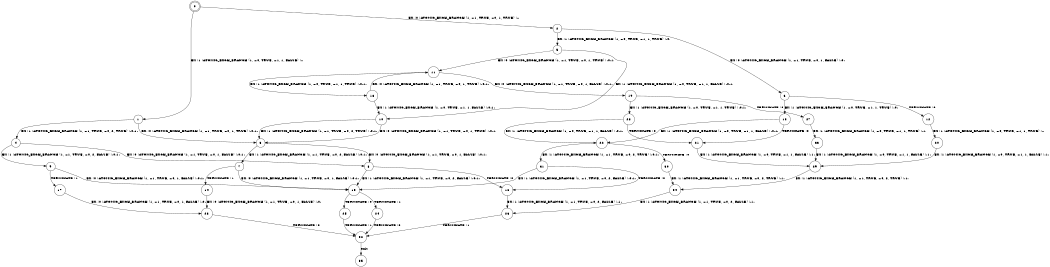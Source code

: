 digraph BCG {
size = "7, 10.5";
center = TRUE;
node [shape = circle];
0 [peripheries = 2];
0 -> 1 [label = "EX !1 !ATOMIC_EXCH_BRANCH (1, +0, TRUE, +1, 1, FALSE) !::"];
0 -> 2 [label = "EX !0 !ATOMIC_EXCH_BRANCH (1, +1, TRUE, +0, 1, TRUE) !::"];
1 -> 3 [label = "EX !0 !ATOMIC_EXCH_BRANCH (1, +1, TRUE, +0, 1, TRUE) !:0:1:"];
1 -> 4 [label = "EX !1 !ATOMIC_EXCH_BRANCH (1, +1, TRUE, +0, 2, TRUE) !:0:1:"];
2 -> 5 [label = "EX !1 !ATOMIC_EXCH_BRANCH (1, +0, TRUE, +1, 1, TRUE) !:0:"];
2 -> 6 [label = "EX !0 !ATOMIC_EXCH_BRANCH (1, +1, TRUE, +0, 1, FALSE) !:0:"];
3 -> 7 [label = "EX !1 !ATOMIC_EXCH_BRANCH (1, +1, TRUE, +0, 2, FALSE) !:0:1:"];
3 -> 8 [label = "EX !0 !ATOMIC_EXCH_BRANCH (1, +1, TRUE, +0, 1, FALSE) !:0:1:"];
4 -> 8 [label = "EX !0 !ATOMIC_EXCH_BRANCH (1, +1, TRUE, +0, 1, FALSE) !:0:1:"];
4 -> 9 [label = "EX !1 !ATOMIC_EXCH_BRANCH (1, +1, TRUE, +0, 2, FALSE) !:0:1:"];
5 -> 10 [label = "EX !1 !ATOMIC_EXCH_BRANCH (1, +0, TRUE, +1, 1, FALSE) !:0:1:"];
5 -> 11 [label = "EX !0 !ATOMIC_EXCH_BRANCH (1, +1, TRUE, +0, 1, TRUE) !:0:1:"];
6 -> 12 [label = "TERMINATE !0"];
6 -> 13 [label = "EX !1 !ATOMIC_EXCH_BRANCH (1, +0, TRUE, +1, 1, TRUE) !:0:"];
7 -> 14 [label = "TERMINATE !1"];
7 -> 15 [label = "EX !0 !ATOMIC_EXCH_BRANCH (1, +1, TRUE, +0, 1, FALSE) !:0:1:"];
8 -> 16 [label = "TERMINATE !0"];
8 -> 15 [label = "EX !1 !ATOMIC_EXCH_BRANCH (1, +1, TRUE, +0, 2, FALSE) !:0:1:"];
9 -> 17 [label = "TERMINATE !1"];
9 -> 15 [label = "EX !0 !ATOMIC_EXCH_BRANCH (1, +1, TRUE, +0, 1, FALSE) !:0:1:"];
10 -> 3 [label = "EX !1 !ATOMIC_EXCH_BRANCH (1, +1, TRUE, +0, 2, TRUE) !:0:1:"];
10 -> 3 [label = "EX !0 !ATOMIC_EXCH_BRANCH (1, +1, TRUE, +0, 1, TRUE) !:0:1:"];
11 -> 18 [label = "EX !1 !ATOMIC_EXCH_BRANCH (1, +0, TRUE, +1, 1, TRUE) !:0:1:"];
11 -> 19 [label = "EX !0 !ATOMIC_EXCH_BRANCH (1, +1, TRUE, +0, 1, FALSE) !:0:1:"];
12 -> 20 [label = "EX !1 !ATOMIC_EXCH_BRANCH (1, +0, TRUE, +1, 1, TRUE) !::"];
13 -> 21 [label = "TERMINATE !0"];
13 -> 22 [label = "EX !1 !ATOMIC_EXCH_BRANCH (1, +0, TRUE, +1, 1, FALSE) !:0:1:"];
14 -> 23 [label = "EX !0 !ATOMIC_EXCH_BRANCH (1, +1, TRUE, +0, 1, FALSE) !:0:"];
15 -> 24 [label = "TERMINATE !1"];
15 -> 25 [label = "TERMINATE !0"];
16 -> 26 [label = "EX !1 !ATOMIC_EXCH_BRANCH (1, +1, TRUE, +0, 2, FALSE) !:1:"];
17 -> 23 [label = "EX !0 !ATOMIC_EXCH_BRANCH (1, +1, TRUE, +0, 1, FALSE) !:0:"];
18 -> 10 [label = "EX !1 !ATOMIC_EXCH_BRANCH (1, +0, TRUE, +1, 1, FALSE) !:0:1:"];
18 -> 11 [label = "EX !0 !ATOMIC_EXCH_BRANCH (1, +1, TRUE, +0, 1, TRUE) !:0:1:"];
19 -> 27 [label = "TERMINATE !0"];
19 -> 28 [label = "EX !1 !ATOMIC_EXCH_BRANCH (1, +0, TRUE, +1, 1, TRUE) !:0:1:"];
20 -> 29 [label = "EX !1 !ATOMIC_EXCH_BRANCH (1, +0, TRUE, +1, 1, FALSE) !:1:"];
21 -> 29 [label = "EX !1 !ATOMIC_EXCH_BRANCH (1, +0, TRUE, +1, 1, FALSE) !:1:"];
22 -> 30 [label = "TERMINATE !0"];
22 -> 31 [label = "EX !1 !ATOMIC_EXCH_BRANCH (1, +1, TRUE, +0, 2, TRUE) !:0:1:"];
23 -> 32 [label = "TERMINATE !0"];
24 -> 32 [label = "TERMINATE !0"];
25 -> 32 [label = "TERMINATE !1"];
26 -> 32 [label = "TERMINATE !1"];
27 -> 33 [label = "EX !1 !ATOMIC_EXCH_BRANCH (1, +0, TRUE, +1, 1, TRUE) !:1:"];
28 -> 21 [label = "TERMINATE !0"];
28 -> 22 [label = "EX !1 !ATOMIC_EXCH_BRANCH (1, +0, TRUE, +1, 1, FALSE) !:0:1:"];
29 -> 34 [label = "EX !1 !ATOMIC_EXCH_BRANCH (1, +1, TRUE, +0, 2, TRUE) !:1:"];
30 -> 34 [label = "EX !1 !ATOMIC_EXCH_BRANCH (1, +1, TRUE, +0, 2, TRUE) !:1:"];
31 -> 16 [label = "TERMINATE !0"];
31 -> 15 [label = "EX !1 !ATOMIC_EXCH_BRANCH (1, +1, TRUE, +0, 2, FALSE) !:0:1:"];
32 -> 35 [label = "exit"];
33 -> 29 [label = "EX !1 !ATOMIC_EXCH_BRANCH (1, +0, TRUE, +1, 1, FALSE) !:1:"];
34 -> 26 [label = "EX !1 !ATOMIC_EXCH_BRANCH (1, +1, TRUE, +0, 2, FALSE) !:1:"];
}
